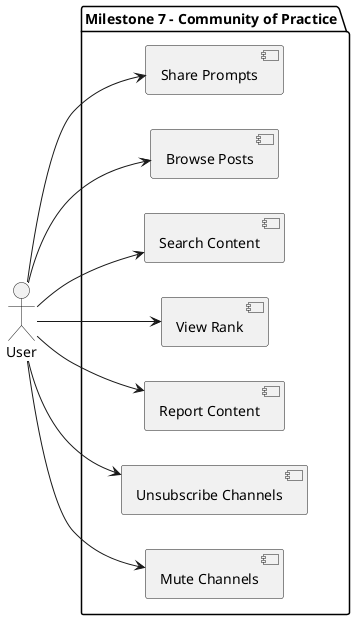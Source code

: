 @startuml
left to right direction

actor User as User

package "Milestone 7 - Community of Practice" {
    [Share Prompts] as UC7_1
    [Browse Posts] as UC7_2
    [Search Content] as UC7_3
    [View Rank] as UC7_4
    [Report Content] as UC7_5
    [Unsubscribe Channels] as UC7_6
    [Mute Channels] as UC7_7
}

User --> UC7_1
User --> UC7_2
User --> UC7_3
User --> UC7_4
User --> UC7_5
User --> UC7_6
User --> UC7_7

@enduml
